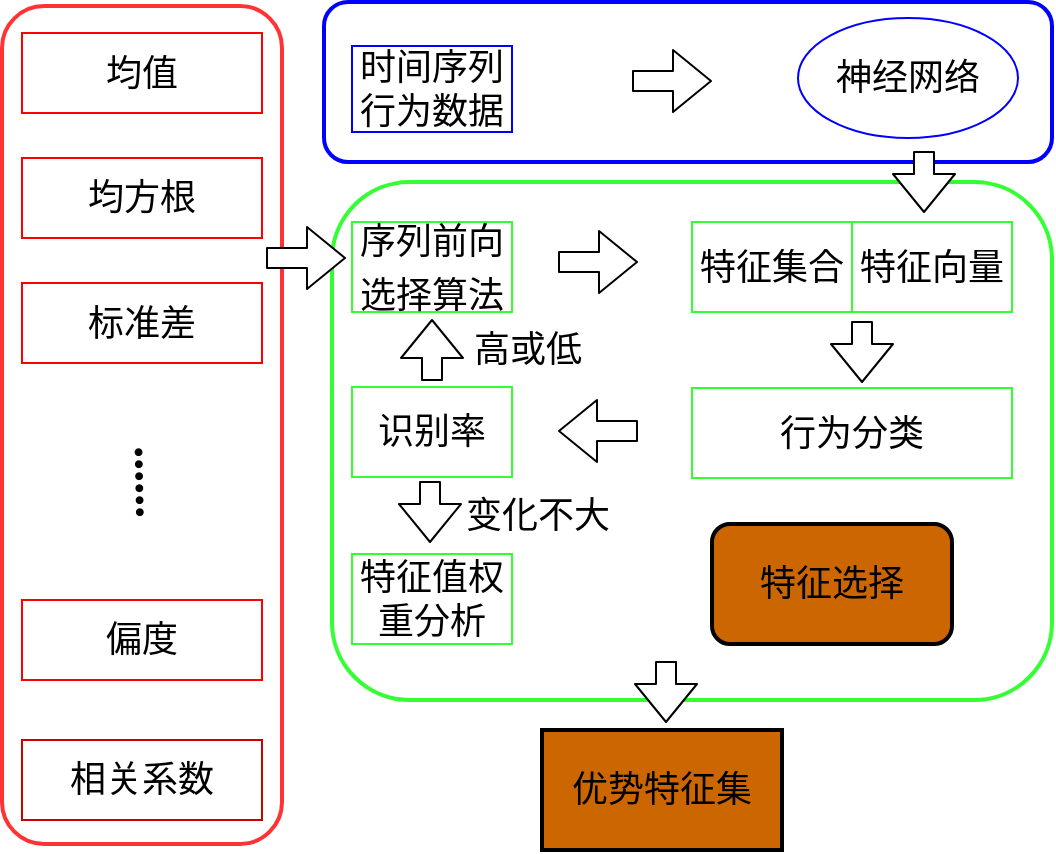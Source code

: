 <mxfile version="12.2.2" type="github" pages="1">
  <diagram id="4a39q2auaV-xZN6c6QUD" name="Page-1">
    <mxGraphModel dx="1363" dy="722" grid="1" gridSize="10" guides="1" tooltips="1" connect="1" arrows="1" fold="1" page="1" pageScale="1" pageWidth="827" pageHeight="1169" math="0" shadow="0">
      <root>
        <mxCell id="0"/>
        <mxCell id="1" parent="0"/>
        <mxCell id="7rycEqAyq2C3kYOs_G1K-15" value="" style="rounded=1;whiteSpace=wrap;html=1;shadow=0;glass=0;comic=0;labelBackgroundColor=none;strokeColor=#33FF33;strokeWidth=2;fillColor=none;fontFamily=Times New Roman;fontSize=18;" vertex="1" parent="1">
          <mxGeometry x="280" y="239" width="360" height="259" as="geometry"/>
        </mxCell>
        <mxCell id="7rycEqAyq2C3kYOs_G1K-17" value="" style="rounded=1;whiteSpace=wrap;html=1;shadow=0;glass=0;comic=0;labelBackgroundColor=none;strokeColor=#0000FF;strokeWidth=2;fillColor=none;fontFamily=Times New Roman;fontSize=18;" vertex="1" parent="1">
          <mxGeometry x="276" y="149" width="364" height="80" as="geometry"/>
        </mxCell>
        <mxCell id="7rycEqAyq2C3kYOs_G1K-13" value="" style="rounded=1;whiteSpace=wrap;html=1;shadow=0;glass=0;comic=0;labelBackgroundColor=none;fillColor=none;fontFamily=Times New Roman;fontSize=18;strokeColor=#FF3333;fontColor=#ffffff;strokeWidth=2;" vertex="1" parent="1">
          <mxGeometry x="115" y="151" width="140" height="419" as="geometry"/>
        </mxCell>
        <mxCell id="L1K248meVKGxkzELrdeW-12" value="" style="shape=flexArrow;endArrow=classic;html=1;fontSize=18;fontFamily=Times New Roman;fillColor=#ffffff;" parent="1" edge="1">
          <mxGeometry width="50" height="50" relative="1" as="geometry">
            <mxPoint x="545" y="308.5" as="sourcePoint"/>
            <mxPoint x="545" y="339.5" as="targetPoint"/>
          </mxGeometry>
        </mxCell>
        <mxCell id="o6BnJkaYNzVzD3ShalXg-1" value="均值" style="rounded=0;whiteSpace=wrap;html=1;fontSize=18;fontFamily=Times New Roman;strokeColor=#FF0000;strokeWidth=1;" parent="1" vertex="1">
          <mxGeometry x="125" y="164.5" width="120" height="40" as="geometry"/>
        </mxCell>
        <mxCell id="o6BnJkaYNzVzD3ShalXg-2" value="均方根" style="rounded=0;whiteSpace=wrap;html=1;fontSize=18;fontFamily=Times New Roman;strokeColor=#FF0000;" parent="1" vertex="1">
          <mxGeometry x="125" y="227" width="120" height="40" as="geometry"/>
        </mxCell>
        <mxCell id="o6BnJkaYNzVzD3ShalXg-3" value="标准差" style="rounded=0;whiteSpace=wrap;html=1;fontSize=18;fontFamily=Times New Roman;strokeColor=#FF0000;" parent="1" vertex="1">
          <mxGeometry x="125" y="289.5" width="120" height="40" as="geometry"/>
        </mxCell>
        <mxCell id="o6BnJkaYNzVzD3ShalXg-4" value="&lt;span style=&quot;font-size: 18px ; line-height: 150%&quot;&gt;序列前向选择算法&lt;/span&gt;" style="rounded=0;whiteSpace=wrap;html=1;fontSize=18;fontFamily=Times New Roman;strokeColor=#33FF33;" parent="1" vertex="1">
          <mxGeometry x="290" y="259" width="80" height="45" as="geometry"/>
        </mxCell>
        <mxCell id="o6BnJkaYNzVzD3ShalXg-5" value="相关系数" style="rounded=0;whiteSpace=wrap;html=1;fontSize=18;fontFamily=Times New Roman;strokeColor=#CC0000;" parent="1" vertex="1">
          <mxGeometry x="125" y="518" width="120" height="40" as="geometry"/>
        </mxCell>
        <mxCell id="o6BnJkaYNzVzD3ShalXg-6" value="偏度" style="rounded=0;whiteSpace=wrap;html=1;fontSize=18;fontFamily=Times New Roman;strokeColor=#FF0000;" parent="1" vertex="1">
          <mxGeometry x="125" y="448" width="120" height="40" as="geometry"/>
        </mxCell>
        <mxCell id="L1K248meVKGxkzELrdeW-1" value="" style="shape=flexArrow;endArrow=classic;html=1;fontSize=18;fontFamily=Times New Roman;fillColor=#ffffff;" parent="1" edge="1">
          <mxGeometry width="50" height="50" relative="1" as="geometry">
            <mxPoint x="247" y="277" as="sourcePoint"/>
            <mxPoint x="287" y="277" as="targetPoint"/>
          </mxGeometry>
        </mxCell>
        <mxCell id="L1K248meVKGxkzELrdeW-2" value="" style="shape=flexArrow;endArrow=classic;html=1;fontSize=18;fontFamily=Times New Roman;fillColor=#ffffff;" parent="1" edge="1">
          <mxGeometry width="50" height="50" relative="1" as="geometry">
            <mxPoint x="393" y="279" as="sourcePoint"/>
            <mxPoint x="433" y="279" as="targetPoint"/>
          </mxGeometry>
        </mxCell>
        <mxCell id="L1K248meVKGxkzELrdeW-3" value="&lt;span style=&quot;font-size: 18px; line-height: 150%;&quot;&gt;特征集合&lt;/span&gt;" style="rounded=0;whiteSpace=wrap;html=1;fontSize=18;fontFamily=Times New Roman;strokeColor=#33FF33;" parent="1" vertex="1">
          <mxGeometry x="460" y="259" width="80" height="45" as="geometry"/>
        </mxCell>
        <mxCell id="L1K248meVKGxkzELrdeW-4" value="时间序列行为数据" style="rounded=0;whiteSpace=wrap;html=1;fontSize=18;fontFamily=Times New Roman;strokeColor=#0000FF;" parent="1" vertex="1">
          <mxGeometry x="290" y="171" width="80" height="43" as="geometry"/>
        </mxCell>
        <mxCell id="L1K248meVKGxkzELrdeW-5" value="特征向量" style="rounded=0;whiteSpace=wrap;html=1;fontSize=18;fontFamily=Times New Roman;strokeColor=#33FF33;" parent="1" vertex="1">
          <mxGeometry x="540" y="259" width="80" height="45" as="geometry"/>
        </mxCell>
        <mxCell id="L1K248meVKGxkzELrdeW-10" value="行为分类" style="rounded=0;whiteSpace=wrap;html=1;fontSize=18;fontFamily=Times New Roman;strokeColor=#33FF33;" parent="1" vertex="1">
          <mxGeometry x="460" y="342" width="160" height="45" as="geometry"/>
        </mxCell>
        <mxCell id="L1K248meVKGxkzELrdeW-9" value="特征选择" style="rounded=1;whiteSpace=wrap;html=1;fontSize=18;fontFamily=Times New Roman;strokeColor=#000000;fillColor=#CC6600;strokeWidth=2;" parent="1" vertex="1">
          <mxGeometry x="470" y="410" width="120" height="60" as="geometry"/>
        </mxCell>
        <mxCell id="L1K248meVKGxkzELrdeW-14" value="识别率" style="rounded=0;whiteSpace=wrap;html=1;fontSize=18;fontFamily=Times New Roman;strokeColor=#33FF33;" parent="1" vertex="1">
          <mxGeometry x="290" y="341.5" width="80" height="45" as="geometry"/>
        </mxCell>
        <mxCell id="L1K248meVKGxkzELrdeW-15" value="" style="shape=flexArrow;endArrow=classic;html=1;fontSize=18;fontFamily=Times New Roman;fillColor=#ffffff;" parent="1" edge="1">
          <mxGeometry width="50" height="50" relative="1" as="geometry">
            <mxPoint x="330" y="338.5" as="sourcePoint"/>
            <mxPoint x="330" y="307.5" as="targetPoint"/>
          </mxGeometry>
        </mxCell>
        <mxCell id="L1K248meVKGxkzELrdeW-17" value="优势特征集" style="rounded=0;whiteSpace=wrap;html=1;fillColor=#CC6600;fontSize=18;fontFamily=Times New Roman;strokeColor=#000000;strokeWidth=2;gradientColor=none;" parent="1" vertex="1">
          <mxGeometry x="385" y="513" width="120" height="60" as="geometry"/>
        </mxCell>
        <mxCell id="L1K248meVKGxkzELrdeW-18" value="" style="shape=flexArrow;endArrow=classic;html=1;fontSize=18;fontFamily=Times New Roman;fillColor=#ffffff;" parent="1" edge="1">
          <mxGeometry width="50" height="50" relative="1" as="geometry">
            <mxPoint x="329" y="388.5" as="sourcePoint"/>
            <mxPoint x="329" y="419.5" as="targetPoint"/>
          </mxGeometry>
        </mxCell>
        <mxCell id="L1K248meVKGxkzELrdeW-19" value="特征值权重分析" style="rounded=0;whiteSpace=wrap;html=1;fontSize=18;fontFamily=Times New Roman;strokeColor=#33FF33;" parent="1" vertex="1">
          <mxGeometry x="290" y="425" width="80" height="45" as="geometry"/>
        </mxCell>
        <mxCell id="7rycEqAyq2C3kYOs_G1K-1" value="" style="shape=flexArrow;endArrow=classic;html=1;fontSize=18;fontFamily=Times New Roman;fillColor=#ffffff;" edge="1" parent="1">
          <mxGeometry width="50" height="50" relative="1" as="geometry">
            <mxPoint x="576" y="223.5" as="sourcePoint"/>
            <mxPoint x="576" y="254.5" as="targetPoint"/>
          </mxGeometry>
        </mxCell>
        <mxCell id="7rycEqAyq2C3kYOs_G1K-2" value="" style="shape=flexArrow;endArrow=classic;html=1;fontSize=18;fontFamily=Times New Roman;fillColor=#ffffff;" edge="1" parent="1">
          <mxGeometry width="50" height="50" relative="1" as="geometry">
            <mxPoint x="430" y="188.5" as="sourcePoint"/>
            <mxPoint x="470" y="188.5" as="targetPoint"/>
          </mxGeometry>
        </mxCell>
        <mxCell id="7rycEqAyq2C3kYOs_G1K-4" value="" style="shape=flexArrow;endArrow=classic;html=1;fontSize=18;fontFamily=Times New Roman;fillColor=#ffffff;" edge="1" parent="1">
          <mxGeometry width="50" height="50" relative="1" as="geometry">
            <mxPoint x="447" y="478.5" as="sourcePoint"/>
            <mxPoint x="447" y="509.5" as="targetPoint"/>
          </mxGeometry>
        </mxCell>
        <mxCell id="7rycEqAyq2C3kYOs_G1K-9" value="神经网络" style="ellipse;whiteSpace=wrap;html=1;rounded=0;shadow=0;glass=0;comic=0;labelBackgroundColor=none;fillColor=#ffffff;fontFamily=Times New Roman;fontSize=18;strokeColor=#0000FF;" vertex="1" parent="1">
          <mxGeometry x="513" y="157" width="110" height="60" as="geometry"/>
        </mxCell>
        <mxCell id="L1K248meVKGxkzELrdeW-13" value="" style="shape=flexArrow;endArrow=classic;html=1;fontSize=18;fontFamily=Times New Roman;fillColor=#ffffff;" parent="1" edge="1">
          <mxGeometry width="50" height="50" relative="1" as="geometry">
            <mxPoint x="433" y="363.5" as="sourcePoint"/>
            <mxPoint x="393" y="363.5" as="targetPoint"/>
          </mxGeometry>
        </mxCell>
        <mxCell id="7rycEqAyq2C3kYOs_G1K-19" value="高或低" style="text;html=1;strokeColor=none;fillColor=none;align=center;verticalAlign=middle;whiteSpace=wrap;rounded=0;shadow=0;glass=0;comic=0;labelBackgroundColor=none;fontFamily=Times New Roman;fontSize=18;" vertex="1" parent="1">
          <mxGeometry x="343" y="313" width="70" height="20" as="geometry"/>
        </mxCell>
        <mxCell id="7rycEqAyq2C3kYOs_G1K-20" value="变化不大" style="text;html=1;strokeColor=none;fillColor=none;align=center;verticalAlign=middle;whiteSpace=wrap;rounded=0;shadow=0;glass=0;comic=0;labelBackgroundColor=none;fontFamily=Times New Roman;fontSize=18;" vertex="1" parent="1">
          <mxGeometry x="343" y="396" width="80" height="20" as="geometry"/>
        </mxCell>
        <mxCell id="7rycEqAyq2C3kYOs_G1K-21" value="&lt;font style=&quot;font-size: 24px&quot;&gt;&lt;b&gt;......&lt;/b&gt;&lt;br&gt;&lt;/font&gt;" style="text;html=1;strokeColor=none;fillColor=none;align=center;verticalAlign=middle;whiteSpace=wrap;rounded=0;shadow=0;glass=0;comic=0;labelBackgroundColor=none;fontFamily=Times New Roman;fontSize=18;direction=south;rotation=89;" vertex="1" parent="1">
          <mxGeometry x="155" y="383.5" width="70" height="11" as="geometry"/>
        </mxCell>
      </root>
    </mxGraphModel>
  </diagram>
</mxfile>
